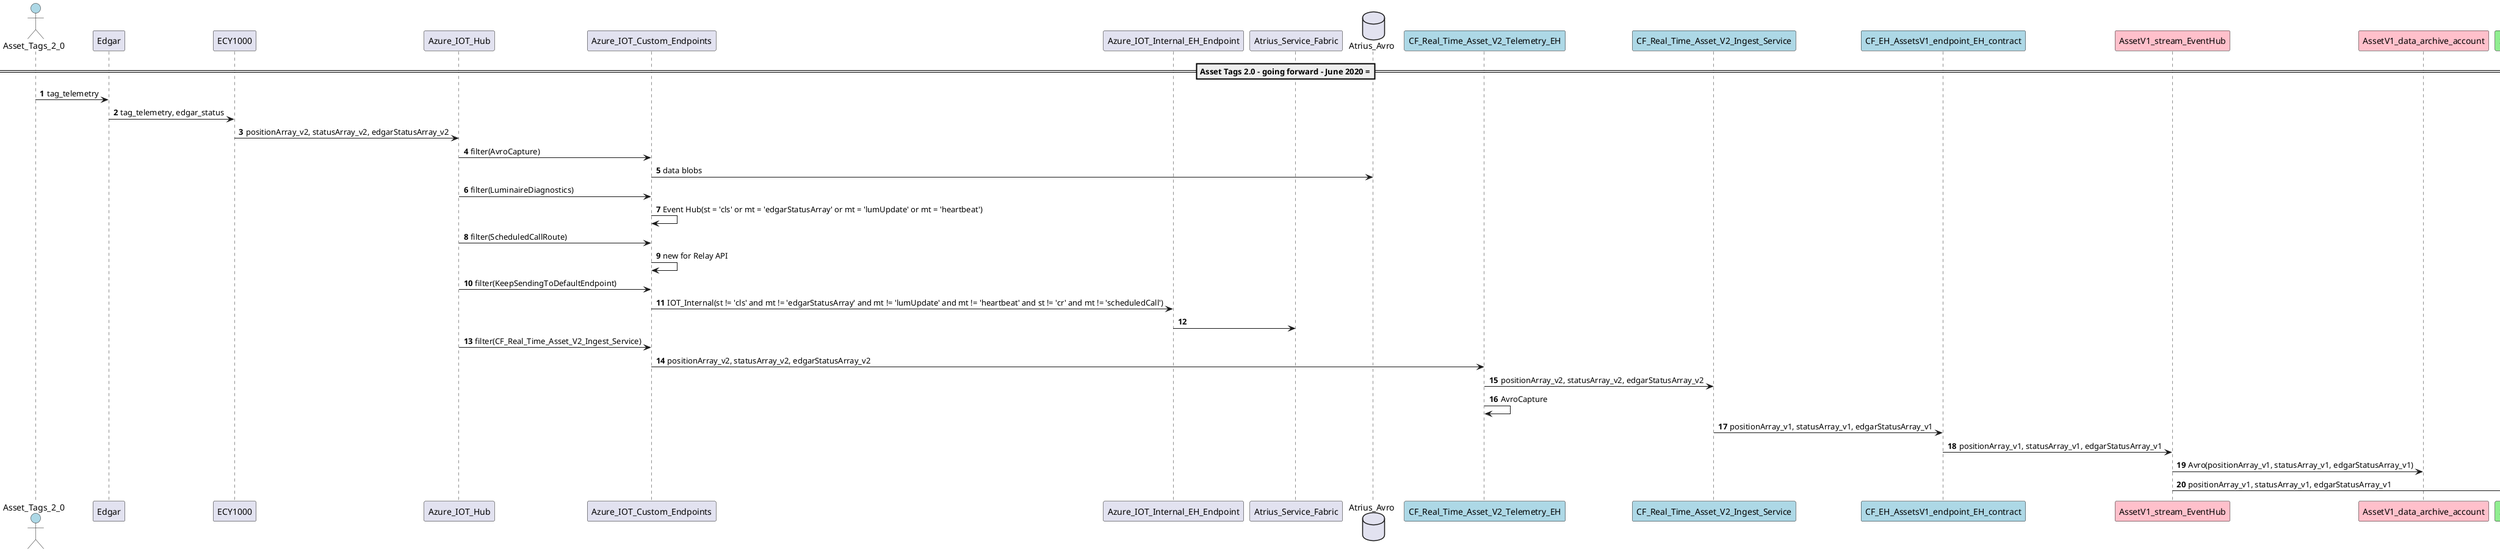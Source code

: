 @startuml
autonumber

Actor Asset_Tags_2_0 #lightblue
Participant Edgar
Participant ECY1000
Participant Azure_IOT_Hub
Participant Azure_IOT_Custom_Endpoints
Participant Azure_IOT_Internal_EH_Endpoint
Participant Atrius_Service_Fabric
Database Atrius_Avro
Participant CF_Real_Time_Asset_V2_Telemetry_EH #lightblue
Participant CF_Real_Time_Asset_V2_Ingest_Service #lightblue
Participant CF_EH_AssetsV1_endpoint_EH_contract #lightblue
Participant AssetV1_stream_EventHub #pink
Participant AssetV1_data_archive_account #pink
Participant StreamAnalytics #lightgreen

== Asset Tags 2.0 - going forward - June 2020 ===

Asset_Tags_2_0 -> Edgar: tag_telemetry
Edgar -> ECY1000: tag_telemetry, edgar_status
ECY1000 -> Azure_IOT_Hub : positionArray_v2, statusArray_v2, edgarStatusArray_v2
Azure_IOT_Hub -> Azure_IOT_Custom_Endpoints : filter(AvroCapture)
Azure_IOT_Custom_Endpoints -> Atrius_Avro : data blobs
Azure_IOT_Hub -> Azure_IOT_Custom_Endpoints : filter(LuminaireDiagnostics)
Azure_IOT_Custom_Endpoints -> Azure_IOT_Custom_Endpoints : Event Hub(st = 'cls' or mt = 'edgarStatusArray' or mt = 'lumUpdate' or mt = 'heartbeat')
Azure_IOT_Hub -> Azure_IOT_Custom_Endpoints : filter(ScheduledCallRoute)
Azure_IOT_Custom_Endpoints -> Azure_IOT_Custom_Endpoints : new for Relay API
Azure_IOT_Hub -> Azure_IOT_Custom_Endpoints : filter(KeepSendingToDefaultEndpoint)
Azure_IOT_Custom_Endpoints -> Azure_IOT_Internal_EH_Endpoint : IOT_Internal(st != 'cls' and mt != 'edgarStatusArray' and mt != 'lumUpdate' and mt != 'heartbeat' and st != 'cr' and mt != 'scheduledCall')
Azure_IOT_Internal_EH_Endpoint -> Atrius_Service_Fabric
Azure_IOT_Hub -> Azure_IOT_Custom_Endpoints #lightblue : filter(CF_Real_Time_Asset_V2_Ingest_Service)
Azure_IOT_Custom_Endpoints -> CF_Real_Time_Asset_V2_Telemetry_EH :  positionArray_v2, statusArray_v2, edgarStatusArray_v2
CF_Real_Time_Asset_V2_Telemetry_EH -> CF_Real_Time_Asset_V2_Ingest_Service : positionArray_v2, statusArray_v2, edgarStatusArray_v2
CF_Real_Time_Asset_V2_Telemetry_EH -> CF_Real_Time_Asset_V2_Telemetry_EH : AvroCapture
CF_Real_Time_Asset_V2_Ingest_Service -> CF_EH_AssetsV1_endpoint_EH_contract : positionArray_v1, statusArray_v1, edgarStatusArray_v1
CF_EH_AssetsV1_endpoint_EH_contract -> AssetV1_stream_EventHub : positionArray_v1, statusArray_v1, edgarStatusArray_v1
AssetV1_stream_EventHub -> AssetV1_data_archive_account : Avro(positionArray_v1, statusArray_v1, edgarStatusArray_v1)
AssetV1_stream_EventHub -> StreamAnalytics : positionArray_v1, statusArray_v1, edgarStatusArray_v1

@enduml
